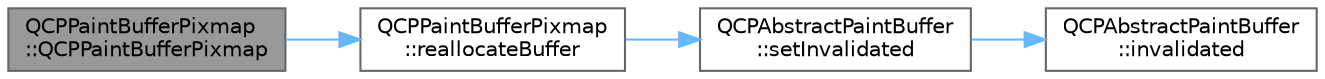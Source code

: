 digraph "QCPPaintBufferPixmap::QCPPaintBufferPixmap"
{
 // LATEX_PDF_SIZE
  bgcolor="transparent";
  edge [fontname=Helvetica,fontsize=10,labelfontname=Helvetica,labelfontsize=10];
  node [fontname=Helvetica,fontsize=10,shape=box,height=0.2,width=0.4];
  rankdir="LR";
  Node1 [label="QCPPaintBufferPixmap\l::QCPPaintBufferPixmap",height=0.2,width=0.4,color="gray40", fillcolor="grey60", style="filled", fontcolor="black",tooltip=" "];
  Node1 -> Node2 [color="steelblue1",style="solid"];
  Node2 [label="QCPPaintBufferPixmap\l::reallocateBuffer",height=0.2,width=0.4,color="grey40", fillcolor="white", style="filled",URL="$class_q_c_p_paint_buffer_pixmap.html#ad49f3205ba3463b1c44f8db3cfcc90f0",tooltip=" "];
  Node2 -> Node3 [color="steelblue1",style="solid"];
  Node3 [label="QCPAbstractPaintBuffer\l::setInvalidated",height=0.2,width=0.4,color="grey40", fillcolor="white", style="filled",URL="$class_q_c_p_abstract_paint_buffer.html#ae4c7dc70dfc66be2879ce297b2b3d67f",tooltip=" "];
  Node3 -> Node4 [color="steelblue1",style="solid"];
  Node4 [label="QCPAbstractPaintBuffer\l::invalidated",height=0.2,width=0.4,color="grey40", fillcolor="white", style="filled",URL="$class_q_c_p_abstract_paint_buffer.html#a76bf771cda945a6c602cf9b7d365d92b",tooltip=" "];
}
